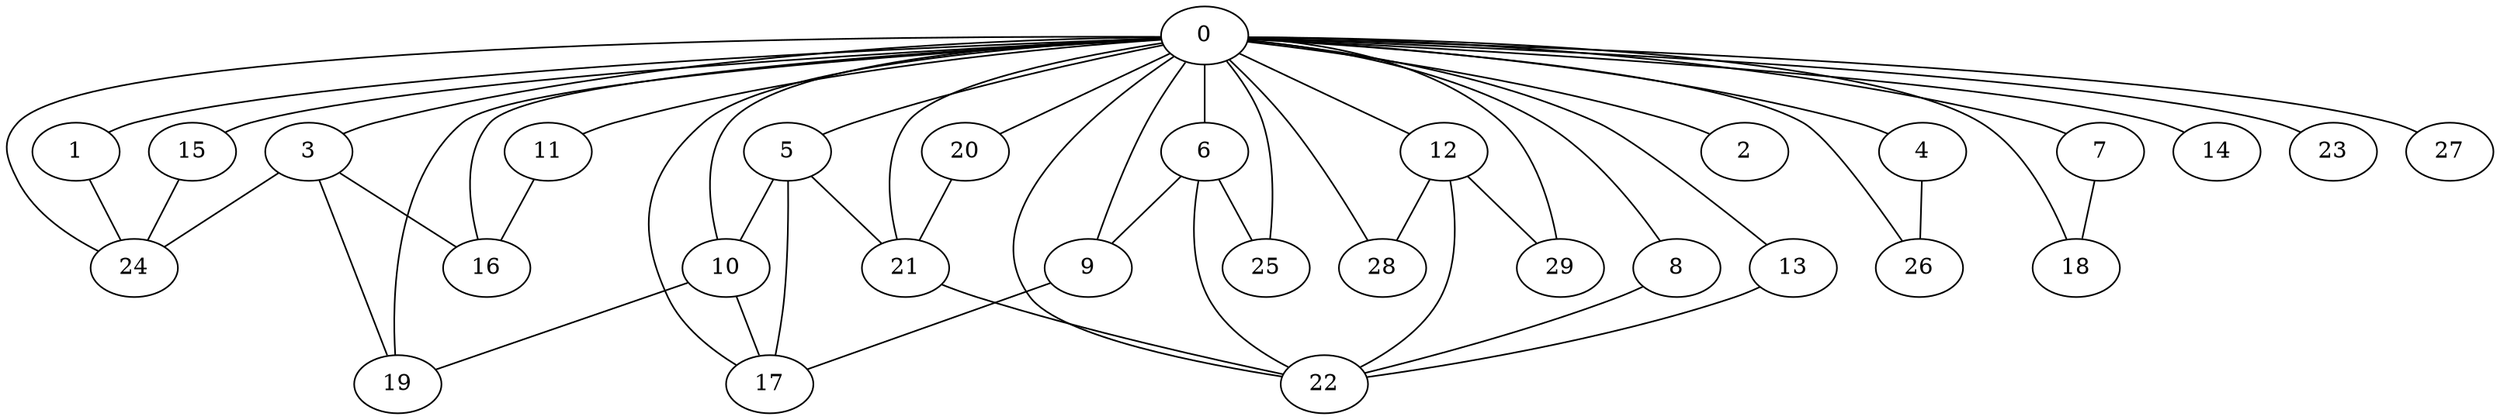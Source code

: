 
graph graphname {
    0 -- 1
0 -- 2
0 -- 3
0 -- 4
0 -- 5
0 -- 6
0 -- 7
0 -- 8
0 -- 9
0 -- 10
0 -- 11
0 -- 12
0 -- 13
0 -- 14
0 -- 15
0 -- 16
0 -- 17
0 -- 18
0 -- 19
0 -- 20
0 -- 21
0 -- 22
0 -- 23
0 -- 24
0 -- 25
0 -- 26
0 -- 27
0 -- 28
0 -- 29
1 -- 24
3 -- 24
3 -- 16
3 -- 19
4 -- 26
5 -- 17
5 -- 21
5 -- 10
6 -- 9
6 -- 25
6 -- 22
7 -- 18
8 -- 22
9 -- 17
10 -- 17
10 -- 19
11 -- 16
12 -- 28
12 -- 29
12 -- 22
13 -- 22
15 -- 24
20 -- 21
21 -- 22

}

